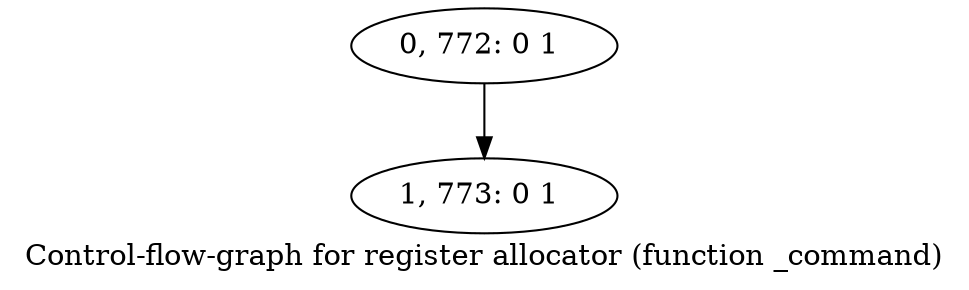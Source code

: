digraph G {
graph [label="Control-flow-graph for register allocator (function _command)"]
0[label="0, 772: 0 1 "];
1[label="1, 773: 0 1 "];
0->1 ;
}
